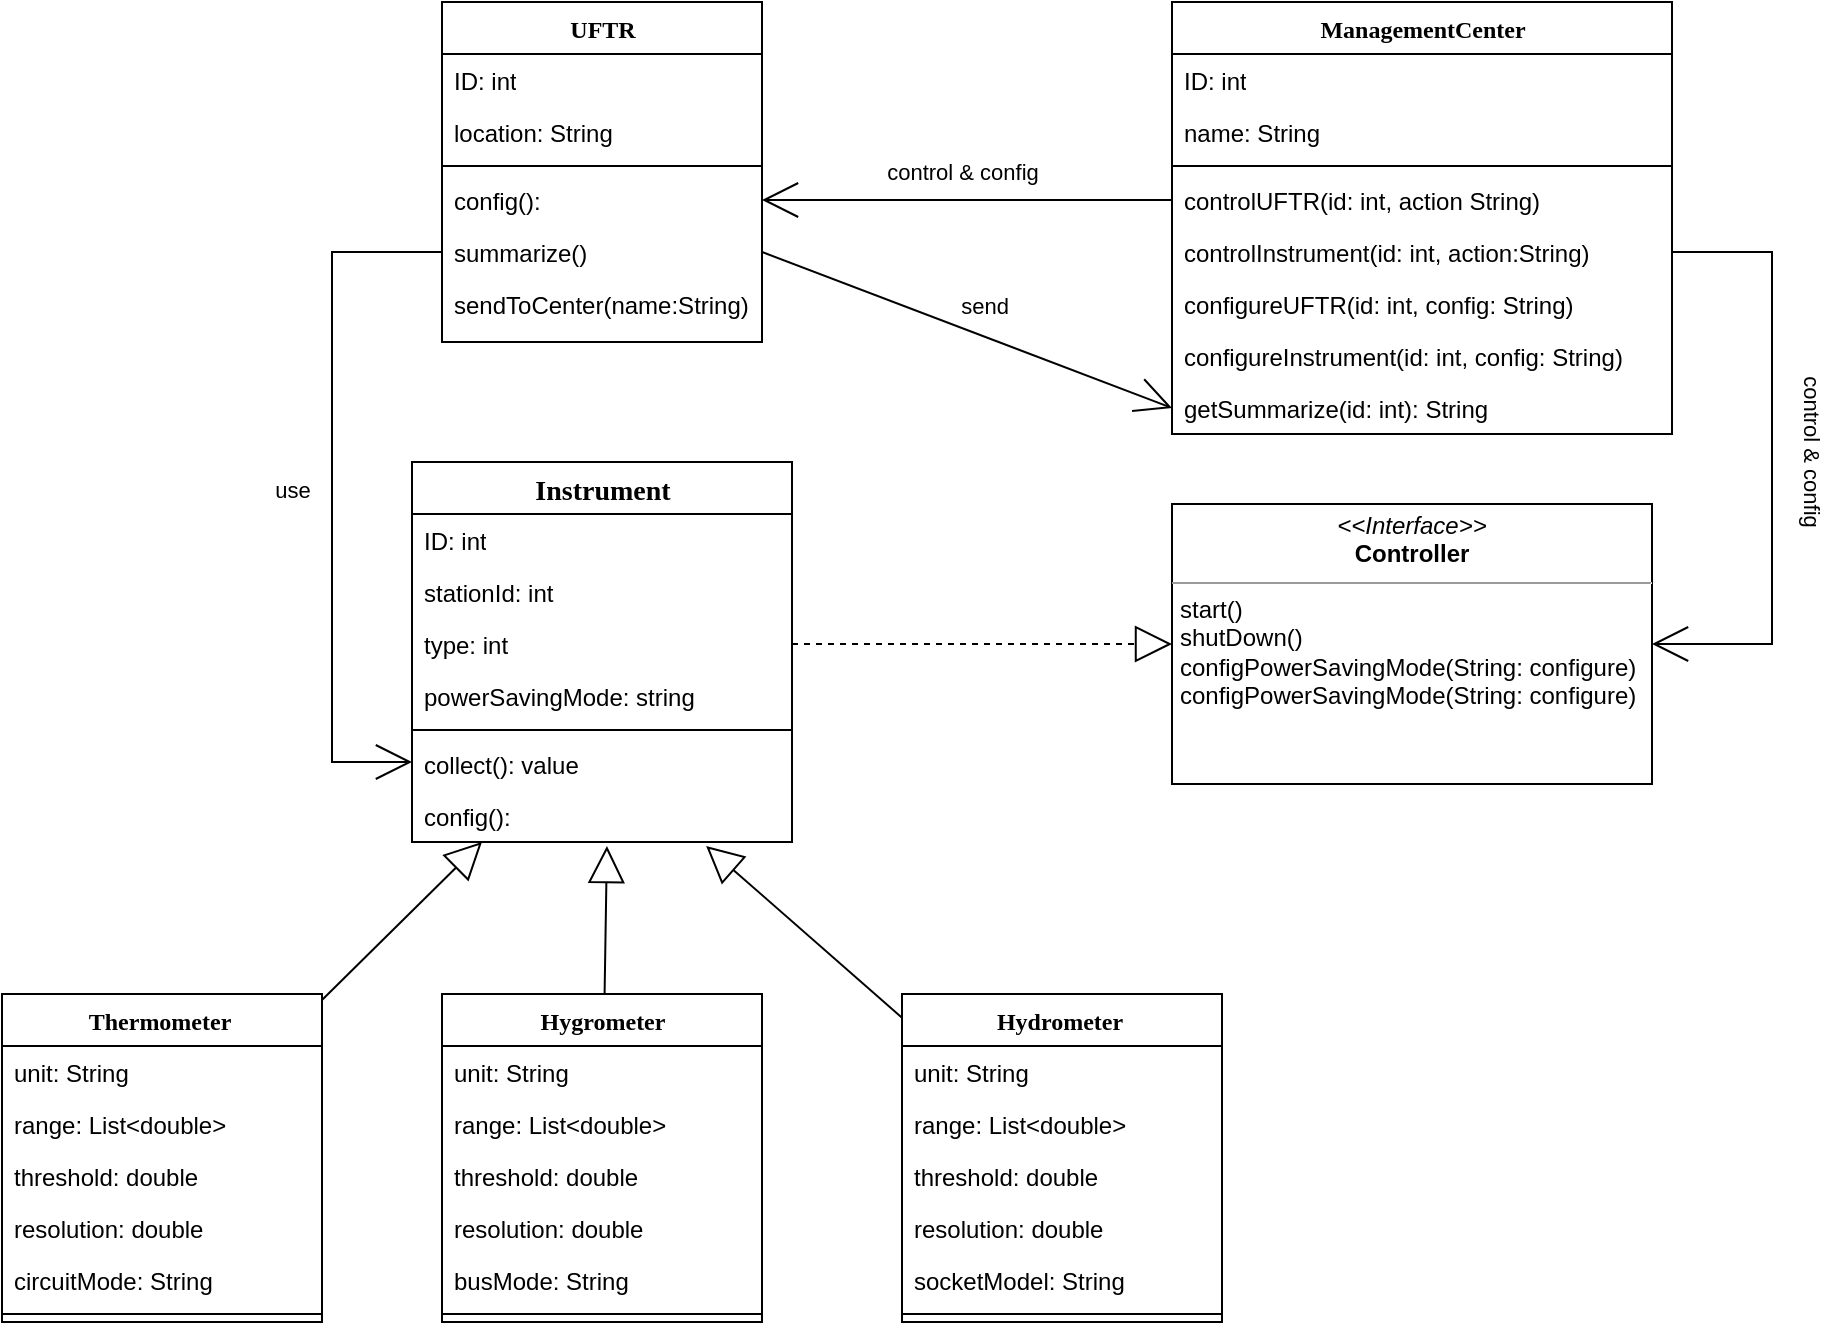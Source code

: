 <mxfile version="20.7.4" type="github">
  <diagram name="Page-1" id="6133507b-19e7-1e82-6fc7-422aa6c4b21f">
    <mxGraphModel dx="794" dy="1326" grid="1" gridSize="10" guides="1" tooltips="1" connect="1" arrows="1" fold="1" page="1" pageScale="1" pageWidth="1100" pageHeight="850" background="none" math="0" shadow="0">
      <root>
        <mxCell id="0" />
        <mxCell id="1" parent="0" />
        <mxCell id="b94bc138ca980ef-13" style="rounded=0;html=1;labelBackgroundColor=none;startArrow=none;startFill=0;startSize=8;endArrow=block;endFill=0;endSize=16;fontFamily=Verdana;fontSize=12;entryX=0.184;entryY=1;entryDx=0;entryDy=0;entryPerimeter=0;" parent="1" source="235556782a83e6d0-1" target="jW1xh_qgit2VVi5zOo5K-44" edge="1">
          <mxGeometry relative="1" as="geometry">
            <mxPoint x="240" y="336" as="targetPoint" />
          </mxGeometry>
        </mxCell>
        <mxCell id="235556782a83e6d0-1" value="Thermometer&amp;nbsp;" style="swimlane;html=1;fontStyle=1;align=center;verticalAlign=top;childLayout=stackLayout;horizontal=1;startSize=26;horizontalStack=0;resizeParent=1;resizeLast=0;collapsible=1;marginBottom=0;swimlaneFillColor=#ffffff;rounded=0;shadow=0;comic=0;labelBackgroundColor=none;strokeWidth=1;fillColor=none;fontFamily=Verdana;fontSize=12" parent="1" vertex="1">
          <mxGeometry x="35" y="436" width="160" height="164" as="geometry" />
        </mxCell>
        <mxCell id="235556782a83e6d0-2" value="unit: String" style="text;html=1;strokeColor=none;fillColor=none;align=left;verticalAlign=top;spacingLeft=4;spacingRight=4;whiteSpace=wrap;overflow=hidden;rotatable=0;points=[[0,0.5],[1,0.5]];portConstraint=eastwest;" parent="235556782a83e6d0-1" vertex="1">
          <mxGeometry y="26" width="160" height="26" as="geometry" />
        </mxCell>
        <mxCell id="235556782a83e6d0-3" value="range: List&amp;lt;double&amp;gt;" style="text;html=1;strokeColor=none;fillColor=none;align=left;verticalAlign=top;spacingLeft=4;spacingRight=4;whiteSpace=wrap;overflow=hidden;rotatable=0;points=[[0,0.5],[1,0.5]];portConstraint=eastwest;" parent="235556782a83e6d0-1" vertex="1">
          <mxGeometry y="52" width="160" height="26" as="geometry" />
        </mxCell>
        <mxCell id="235556782a83e6d0-5" value="threshold: double" style="text;html=1;strokeColor=none;fillColor=none;align=left;verticalAlign=top;spacingLeft=4;spacingRight=4;whiteSpace=wrap;overflow=hidden;rotatable=0;points=[[0,0.5],[1,0.5]];portConstraint=eastwest;" parent="235556782a83e6d0-1" vertex="1">
          <mxGeometry y="78" width="160" height="26" as="geometry" />
        </mxCell>
        <mxCell id="jW1xh_qgit2VVi5zOo5K-48" value="resolution: double" style="text;html=1;strokeColor=none;fillColor=none;align=left;verticalAlign=top;spacingLeft=4;spacingRight=4;whiteSpace=wrap;overflow=hidden;rotatable=0;points=[[0,0.5],[1,0.5]];portConstraint=eastwest;" vertex="1" parent="235556782a83e6d0-1">
          <mxGeometry y="104" width="160" height="26" as="geometry" />
        </mxCell>
        <mxCell id="jW1xh_qgit2VVi5zOo5K-49" value="circuitMode: String" style="text;html=1;strokeColor=none;fillColor=none;align=left;verticalAlign=top;spacingLeft=4;spacingRight=4;whiteSpace=wrap;overflow=hidden;rotatable=0;points=[[0,0.5],[1,0.5]];portConstraint=eastwest;" vertex="1" parent="235556782a83e6d0-1">
          <mxGeometry y="130" width="160" height="26" as="geometry" />
        </mxCell>
        <mxCell id="235556782a83e6d0-6" value="" style="line;html=1;strokeWidth=1;fillColor=none;align=left;verticalAlign=middle;spacingTop=-1;spacingLeft=3;spacingRight=3;rotatable=0;labelPosition=right;points=[];portConstraint=eastwest;" parent="235556782a83e6d0-1" vertex="1">
          <mxGeometry y="156" width="160" height="8" as="geometry" />
        </mxCell>
        <mxCell id="b94bc138ca980ef-12" style="rounded=0;html=1;labelBackgroundColor=none;startArrow=none;startFill=0;startSize=8;endArrow=block;endFill=0;endSize=16;fontFamily=Verdana;fontSize=12;entryX=0.513;entryY=1.077;entryDx=0;entryDy=0;entryPerimeter=0;" parent="1" source="78961159f06e98e8-69" target="jW1xh_qgit2VVi5zOo5K-44" edge="1">
          <mxGeometry relative="1" as="geometry">
            <mxPoint x="335" y="366" as="targetPoint" />
          </mxGeometry>
        </mxCell>
        <mxCell id="78961159f06e98e8-69" value="Hygrometer" style="swimlane;html=1;fontStyle=1;align=center;verticalAlign=top;childLayout=stackLayout;horizontal=1;startSize=26;horizontalStack=0;resizeParent=1;resizeLast=0;collapsible=1;marginBottom=0;swimlaneFillColor=#ffffff;rounded=0;shadow=0;comic=0;labelBackgroundColor=none;strokeWidth=1;fillColor=none;fontFamily=Verdana;fontSize=12" parent="1" vertex="1">
          <mxGeometry x="255" y="436" width="160" height="164" as="geometry" />
        </mxCell>
        <mxCell id="jW1xh_qgit2VVi5zOo5K-50" value="unit: String" style="text;html=1;strokeColor=none;fillColor=none;align=left;verticalAlign=top;spacingLeft=4;spacingRight=4;whiteSpace=wrap;overflow=hidden;rotatable=0;points=[[0,0.5],[1,0.5]];portConstraint=eastwest;" vertex="1" parent="78961159f06e98e8-69">
          <mxGeometry y="26" width="160" height="26" as="geometry" />
        </mxCell>
        <mxCell id="jW1xh_qgit2VVi5zOo5K-51" value="range: List&amp;lt;double&amp;gt;" style="text;html=1;strokeColor=none;fillColor=none;align=left;verticalAlign=top;spacingLeft=4;spacingRight=4;whiteSpace=wrap;overflow=hidden;rotatable=0;points=[[0,0.5],[1,0.5]];portConstraint=eastwest;" vertex="1" parent="78961159f06e98e8-69">
          <mxGeometry y="52" width="160" height="26" as="geometry" />
        </mxCell>
        <mxCell id="jW1xh_qgit2VVi5zOo5K-52" value="threshold: double" style="text;html=1;strokeColor=none;fillColor=none;align=left;verticalAlign=top;spacingLeft=4;spacingRight=4;whiteSpace=wrap;overflow=hidden;rotatable=0;points=[[0,0.5],[1,0.5]];portConstraint=eastwest;" vertex="1" parent="78961159f06e98e8-69">
          <mxGeometry y="78" width="160" height="26" as="geometry" />
        </mxCell>
        <mxCell id="jW1xh_qgit2VVi5zOo5K-53" value="resolution: double" style="text;html=1;strokeColor=none;fillColor=none;align=left;verticalAlign=top;spacingLeft=4;spacingRight=4;whiteSpace=wrap;overflow=hidden;rotatable=0;points=[[0,0.5],[1,0.5]];portConstraint=eastwest;" vertex="1" parent="78961159f06e98e8-69">
          <mxGeometry y="104" width="160" height="26" as="geometry" />
        </mxCell>
        <mxCell id="jW1xh_qgit2VVi5zOo5K-54" value="busMode: String" style="text;html=1;strokeColor=none;fillColor=none;align=left;verticalAlign=top;spacingLeft=4;spacingRight=4;whiteSpace=wrap;overflow=hidden;rotatable=0;points=[[0,0.5],[1,0.5]];portConstraint=eastwest;" vertex="1" parent="78961159f06e98e8-69">
          <mxGeometry y="130" width="160" height="26" as="geometry" />
        </mxCell>
        <mxCell id="78961159f06e98e8-77" value="" style="line;html=1;strokeWidth=1;fillColor=none;align=left;verticalAlign=middle;spacingTop=-1;spacingLeft=3;spacingRight=3;rotatable=0;labelPosition=right;points=[];portConstraint=eastwest;" parent="78961159f06e98e8-69" vertex="1">
          <mxGeometry y="156" width="160" height="8" as="geometry" />
        </mxCell>
        <mxCell id="b94bc138ca980ef-11" style="rounded=0;html=1;labelBackgroundColor=none;startArrow=none;startFill=0;startSize=8;endArrow=block;endFill=0;endSize=16;fontFamily=Verdana;fontSize=12;entryX=0.774;entryY=1.077;entryDx=0;entryDy=0;entryPerimeter=0;" parent="1" source="78961159f06e98e8-108" target="jW1xh_qgit2VVi5zOo5K-44" edge="1">
          <mxGeometry relative="1" as="geometry">
            <mxPoint x="430" y="336" as="targetPoint" />
          </mxGeometry>
        </mxCell>
        <mxCell id="78961159f06e98e8-108" value="Hydrometer&amp;nbsp;" style="swimlane;html=1;fontStyle=1;align=center;verticalAlign=top;childLayout=stackLayout;horizontal=1;startSize=26;horizontalStack=0;resizeParent=1;resizeLast=0;collapsible=1;marginBottom=0;swimlaneFillColor=#ffffff;rounded=0;shadow=0;comic=0;labelBackgroundColor=none;strokeWidth=1;fillColor=none;fontFamily=Verdana;fontSize=12" parent="1" vertex="1">
          <mxGeometry x="485" y="436" width="160" height="164" as="geometry" />
        </mxCell>
        <mxCell id="jW1xh_qgit2VVi5zOo5K-56" value="unit: String" style="text;html=1;strokeColor=none;fillColor=none;align=left;verticalAlign=top;spacingLeft=4;spacingRight=4;whiteSpace=wrap;overflow=hidden;rotatable=0;points=[[0,0.5],[1,0.5]];portConstraint=eastwest;" vertex="1" parent="78961159f06e98e8-108">
          <mxGeometry y="26" width="160" height="26" as="geometry" />
        </mxCell>
        <mxCell id="jW1xh_qgit2VVi5zOo5K-57" value="range: List&amp;lt;double&amp;gt;" style="text;html=1;strokeColor=none;fillColor=none;align=left;verticalAlign=top;spacingLeft=4;spacingRight=4;whiteSpace=wrap;overflow=hidden;rotatable=0;points=[[0,0.5],[1,0.5]];portConstraint=eastwest;" vertex="1" parent="78961159f06e98e8-108">
          <mxGeometry y="52" width="160" height="26" as="geometry" />
        </mxCell>
        <mxCell id="jW1xh_qgit2VVi5zOo5K-58" value="threshold: double" style="text;html=1;strokeColor=none;fillColor=none;align=left;verticalAlign=top;spacingLeft=4;spacingRight=4;whiteSpace=wrap;overflow=hidden;rotatable=0;points=[[0,0.5],[1,0.5]];portConstraint=eastwest;" vertex="1" parent="78961159f06e98e8-108">
          <mxGeometry y="78" width="160" height="26" as="geometry" />
        </mxCell>
        <mxCell id="jW1xh_qgit2VVi5zOo5K-59" value="resolution: double" style="text;html=1;strokeColor=none;fillColor=none;align=left;verticalAlign=top;spacingLeft=4;spacingRight=4;whiteSpace=wrap;overflow=hidden;rotatable=0;points=[[0,0.5],[1,0.5]];portConstraint=eastwest;" vertex="1" parent="78961159f06e98e8-108">
          <mxGeometry y="104" width="160" height="26" as="geometry" />
        </mxCell>
        <mxCell id="jW1xh_qgit2VVi5zOo5K-60" value="socketModel: String" style="text;html=1;strokeColor=none;fillColor=none;align=left;verticalAlign=top;spacingLeft=4;spacingRight=4;whiteSpace=wrap;overflow=hidden;rotatable=0;points=[[0,0.5],[1,0.5]];portConstraint=eastwest;" vertex="1" parent="78961159f06e98e8-108">
          <mxGeometry y="130" width="160" height="26" as="geometry" />
        </mxCell>
        <mxCell id="78961159f06e98e8-116" value="" style="line;html=1;strokeWidth=1;fillColor=none;align=left;verticalAlign=middle;spacingTop=-1;spacingLeft=3;spacingRight=3;rotatable=0;labelPosition=right;points=[];portConstraint=eastwest;" parent="78961159f06e98e8-108" vertex="1">
          <mxGeometry y="156" width="160" height="8" as="geometry" />
        </mxCell>
        <mxCell id="jW1xh_qgit2VVi5zOo5K-1" value="UFTR" style="swimlane;html=1;fontStyle=1;align=center;verticalAlign=top;childLayout=stackLayout;horizontal=1;startSize=26;horizontalStack=0;resizeParent=1;resizeLast=0;collapsible=1;marginBottom=0;swimlaneFillColor=#ffffff;rounded=0;shadow=0;comic=0;labelBackgroundColor=none;strokeWidth=1;fillColor=none;fontFamily=Verdana;fontSize=12" vertex="1" parent="1">
          <mxGeometry x="255" y="-60" width="160" height="170" as="geometry" />
        </mxCell>
        <mxCell id="jW1xh_qgit2VVi5zOo5K-2" value="ID: int" style="text;html=1;strokeColor=none;fillColor=none;align=left;verticalAlign=top;spacingLeft=4;spacingRight=4;whiteSpace=wrap;overflow=hidden;rotatable=0;points=[[0,0.5],[1,0.5]];portConstraint=eastwest;" vertex="1" parent="jW1xh_qgit2VVi5zOo5K-1">
          <mxGeometry y="26" width="160" height="26" as="geometry" />
        </mxCell>
        <mxCell id="jW1xh_qgit2VVi5zOo5K-3" value="location: String" style="text;html=1;strokeColor=none;fillColor=none;align=left;verticalAlign=top;spacingLeft=4;spacingRight=4;whiteSpace=wrap;overflow=hidden;rotatable=0;points=[[0,0.5],[1,0.5]];portConstraint=eastwest;" vertex="1" parent="jW1xh_qgit2VVi5zOo5K-1">
          <mxGeometry y="52" width="160" height="26" as="geometry" />
        </mxCell>
        <mxCell id="jW1xh_qgit2VVi5zOo5K-4" value="" style="line;html=1;strokeWidth=1;fillColor=none;align=left;verticalAlign=middle;spacingTop=-1;spacingLeft=3;spacingRight=3;rotatable=0;labelPosition=right;points=[];portConstraint=eastwest;" vertex="1" parent="jW1xh_qgit2VVi5zOo5K-1">
          <mxGeometry y="78" width="160" height="8" as="geometry" />
        </mxCell>
        <mxCell id="jW1xh_qgit2VVi5zOo5K-15" value="config():&amp;nbsp;" style="text;html=1;strokeColor=none;fillColor=none;align=left;verticalAlign=top;spacingLeft=4;spacingRight=4;whiteSpace=wrap;overflow=hidden;rotatable=0;points=[[0,0.5],[1,0.5]];portConstraint=eastwest;" vertex="1" parent="jW1xh_qgit2VVi5zOo5K-1">
          <mxGeometry y="86" width="160" height="26" as="geometry" />
        </mxCell>
        <mxCell id="jW1xh_qgit2VVi5zOo5K-18" value="summarize()" style="text;html=1;strokeColor=none;fillColor=none;align=left;verticalAlign=top;spacingLeft=4;spacingRight=4;whiteSpace=wrap;overflow=hidden;rotatable=0;points=[[0,0.5],[1,0.5]];portConstraint=eastwest;" vertex="1" parent="jW1xh_qgit2VVi5zOo5K-1">
          <mxGeometry y="112" width="160" height="26" as="geometry" />
        </mxCell>
        <mxCell id="jW1xh_qgit2VVi5zOo5K-19" value="sendToCenter(name:String)" style="text;html=1;strokeColor=none;fillColor=none;align=left;verticalAlign=top;spacingLeft=4;spacingRight=4;whiteSpace=wrap;overflow=hidden;rotatable=0;points=[[0,0.5],[1,0.5]];portConstraint=eastwest;" vertex="1" parent="jW1xh_qgit2VVi5zOo5K-1">
          <mxGeometry y="138" width="160" height="26" as="geometry" />
        </mxCell>
        <mxCell id="jW1xh_qgit2VVi5zOo5K-23" value="ManagementCenter" style="swimlane;html=1;fontStyle=1;align=center;verticalAlign=top;childLayout=stackLayout;horizontal=1;startSize=26;horizontalStack=0;resizeParent=1;resizeLast=0;collapsible=1;marginBottom=0;swimlaneFillColor=#ffffff;rounded=0;shadow=0;comic=0;labelBackgroundColor=none;strokeWidth=1;fillColor=none;fontFamily=Verdana;fontSize=12" vertex="1" parent="1">
          <mxGeometry x="620" y="-60" width="250" height="216" as="geometry" />
        </mxCell>
        <mxCell id="jW1xh_qgit2VVi5zOo5K-24" value="ID: int" style="text;html=1;strokeColor=none;fillColor=none;align=left;verticalAlign=top;spacingLeft=4;spacingRight=4;whiteSpace=wrap;overflow=hidden;rotatable=0;points=[[0,0.5],[1,0.5]];portConstraint=eastwest;" vertex="1" parent="jW1xh_qgit2VVi5zOo5K-23">
          <mxGeometry y="26" width="250" height="26" as="geometry" />
        </mxCell>
        <mxCell id="jW1xh_qgit2VVi5zOo5K-25" value="name: String" style="text;html=1;strokeColor=none;fillColor=none;align=left;verticalAlign=top;spacingLeft=4;spacingRight=4;whiteSpace=wrap;overflow=hidden;rotatable=0;points=[[0,0.5],[1,0.5]];portConstraint=eastwest;" vertex="1" parent="jW1xh_qgit2VVi5zOo5K-23">
          <mxGeometry y="52" width="250" height="26" as="geometry" />
        </mxCell>
        <mxCell id="jW1xh_qgit2VVi5zOo5K-26" value="" style="line;html=1;strokeWidth=1;fillColor=none;align=left;verticalAlign=middle;spacingTop=-1;spacingLeft=3;spacingRight=3;rotatable=0;labelPosition=right;points=[];portConstraint=eastwest;" vertex="1" parent="jW1xh_qgit2VVi5zOo5K-23">
          <mxGeometry y="78" width="250" height="8" as="geometry" />
        </mxCell>
        <mxCell id="jW1xh_qgit2VVi5zOo5K-27" value="controlUFTR(id: int, action String)" style="text;html=1;strokeColor=none;fillColor=none;align=left;verticalAlign=top;spacingLeft=4;spacingRight=4;whiteSpace=wrap;overflow=hidden;rotatable=0;points=[[0,0.5],[1,0.5]];portConstraint=eastwest;" vertex="1" parent="jW1xh_qgit2VVi5zOo5K-23">
          <mxGeometry y="86" width="250" height="26" as="geometry" />
        </mxCell>
        <mxCell id="jW1xh_qgit2VVi5zOo5K-62" value="controlInstrument(id: int, action:String)" style="text;html=1;strokeColor=none;fillColor=none;align=left;verticalAlign=top;spacingLeft=4;spacingRight=4;whiteSpace=wrap;overflow=hidden;rotatable=0;points=[[0,0.5],[1,0.5]];portConstraint=eastwest;" vertex="1" parent="jW1xh_qgit2VVi5zOo5K-23">
          <mxGeometry y="112" width="250" height="26" as="geometry" />
        </mxCell>
        <mxCell id="jW1xh_qgit2VVi5zOo5K-28" value="configureUFTR(id: int, config: String)" style="text;html=1;strokeColor=none;fillColor=none;align=left;verticalAlign=top;spacingLeft=4;spacingRight=4;whiteSpace=wrap;overflow=hidden;rotatable=0;points=[[0,0.5],[1,0.5]];portConstraint=eastwest;" vertex="1" parent="jW1xh_qgit2VVi5zOo5K-23">
          <mxGeometry y="138" width="250" height="26" as="geometry" />
        </mxCell>
        <mxCell id="jW1xh_qgit2VVi5zOo5K-72" value="configureInstrument(id: int, config: String)" style="text;html=1;strokeColor=none;fillColor=none;align=left;verticalAlign=top;spacingLeft=4;spacingRight=4;whiteSpace=wrap;overflow=hidden;rotatable=0;points=[[0,0.5],[1,0.5]];portConstraint=eastwest;" vertex="1" parent="jW1xh_qgit2VVi5zOo5K-23">
          <mxGeometry y="164" width="250" height="26" as="geometry" />
        </mxCell>
        <mxCell id="jW1xh_qgit2VVi5zOo5K-81" value="getSummarize(id: int): String" style="text;html=1;strokeColor=none;fillColor=none;align=left;verticalAlign=top;spacingLeft=4;spacingRight=4;whiteSpace=wrap;overflow=hidden;rotatable=0;points=[[0,0.5],[1,0.5]];portConstraint=eastwest;" vertex="1" parent="jW1xh_qgit2VVi5zOo5K-23">
          <mxGeometry y="190" width="250" height="26" as="geometry" />
        </mxCell>
        <mxCell id="jW1xh_qgit2VVi5zOo5K-36" value="&lt;p style=&quot;margin:0px;margin-top:4px;text-align:center;&quot;&gt;&lt;i&gt;&amp;lt;&amp;lt;Interface&amp;gt;&amp;gt;&lt;/i&gt;&lt;br&gt;&lt;b&gt;Controller&lt;/b&gt;&lt;/p&gt;&lt;hr size=&quot;1&quot;&gt;&lt;p style=&quot;margin:0px;margin-left:4px;&quot;&gt;&lt;/p&gt;&lt;p style=&quot;margin:0px;margin-left:4px;&quot;&gt;start()&lt;/p&gt;&lt;p style=&quot;margin:0px;margin-left:4px;&quot;&gt;shutDown()&lt;/p&gt;&lt;p style=&quot;margin:0px;margin-left:4px;&quot;&gt;&lt;span style=&quot;background-color: initial;&quot;&gt;configPowerSavingMode(String: configure)&lt;/span&gt;&lt;/p&gt;&lt;p style=&quot;margin:0px;margin-left:4px;&quot;&gt;configPowerSavingMode(String: configure)&lt;/p&gt;" style="verticalAlign=top;align=left;overflow=fill;fontSize=12;fontFamily=Helvetica;html=1;rounded=0;shadow=0;comic=0;labelBackgroundColor=none;strokeWidth=1" vertex="1" parent="1">
          <mxGeometry x="620" y="191" width="240" height="140" as="geometry" />
        </mxCell>
        <mxCell id="jW1xh_qgit2VVi5zOo5K-37" value="&lt;span style=&quot;font-size:10.5pt;mso-bidi-font-size:&lt;br/&gt;12.0pt;font-family:&amp;quot;Times New Roman&amp;quot;,serif;mso-fareast-font-family:宋体;&lt;br/&gt;mso-ansi-language:EN-US;mso-fareast-language:ZH-CN;mso-bidi-language:AR-SA&quot; lang=&quot;EN-US&quot;&gt;Instrument&lt;/span&gt;" style="swimlane;html=1;fontStyle=1;align=center;verticalAlign=top;childLayout=stackLayout;horizontal=1;startSize=26;horizontalStack=0;resizeParent=1;resizeLast=0;collapsible=1;marginBottom=0;swimlaneFillColor=#ffffff;rounded=0;shadow=0;comic=0;labelBackgroundColor=none;strokeWidth=1;fillColor=none;fontFamily=Verdana;fontSize=12" vertex="1" parent="1">
          <mxGeometry x="240" y="170" width="190" height="190" as="geometry" />
        </mxCell>
        <mxCell id="jW1xh_qgit2VVi5zOo5K-38" value="ID: int" style="text;html=1;strokeColor=none;fillColor=none;align=left;verticalAlign=top;spacingLeft=4;spacingRight=4;whiteSpace=wrap;overflow=hidden;rotatable=0;points=[[0,0.5],[1,0.5]];portConstraint=eastwest;" vertex="1" parent="jW1xh_qgit2VVi5zOo5K-37">
          <mxGeometry y="26" width="190" height="26" as="geometry" />
        </mxCell>
        <mxCell id="jW1xh_qgit2VVi5zOo5K-39" value="stationId: int" style="text;html=1;strokeColor=none;fillColor=none;align=left;verticalAlign=top;spacingLeft=4;spacingRight=4;whiteSpace=wrap;overflow=hidden;rotatable=0;points=[[0,0.5],[1,0.5]];portConstraint=eastwest;" vertex="1" parent="jW1xh_qgit2VVi5zOo5K-37">
          <mxGeometry y="52" width="190" height="26" as="geometry" />
        </mxCell>
        <mxCell id="jW1xh_qgit2VVi5zOo5K-40" value="type: int" style="text;html=1;strokeColor=none;fillColor=none;align=left;verticalAlign=top;spacingLeft=4;spacingRight=4;whiteSpace=wrap;overflow=hidden;rotatable=0;points=[[0,0.5],[1,0.5]];portConstraint=eastwest;" vertex="1" parent="jW1xh_qgit2VVi5zOo5K-37">
          <mxGeometry y="78" width="190" height="26" as="geometry" />
        </mxCell>
        <mxCell id="jW1xh_qgit2VVi5zOo5K-41" value="powerSavingMode: string" style="text;html=1;strokeColor=none;fillColor=none;align=left;verticalAlign=top;spacingLeft=4;spacingRight=4;whiteSpace=wrap;overflow=hidden;rotatable=0;points=[[0,0.5],[1,0.5]];portConstraint=eastwest;" vertex="1" parent="jW1xh_qgit2VVi5zOo5K-37">
          <mxGeometry y="104" width="190" height="26" as="geometry" />
        </mxCell>
        <mxCell id="jW1xh_qgit2VVi5zOo5K-42" value="" style="line;html=1;strokeWidth=1;fillColor=none;align=left;verticalAlign=middle;spacingTop=-1;spacingLeft=3;spacingRight=3;rotatable=0;labelPosition=right;points=[];portConstraint=eastwest;" vertex="1" parent="jW1xh_qgit2VVi5zOo5K-37">
          <mxGeometry y="130" width="190" height="8" as="geometry" />
        </mxCell>
        <mxCell id="jW1xh_qgit2VVi5zOo5K-43" value="collect(): value" style="text;html=1;strokeColor=none;fillColor=none;align=left;verticalAlign=top;spacingLeft=4;spacingRight=4;whiteSpace=wrap;overflow=hidden;rotatable=0;points=[[0,0.5],[1,0.5]];portConstraint=eastwest;" vertex="1" parent="jW1xh_qgit2VVi5zOo5K-37">
          <mxGeometry y="138" width="190" height="26" as="geometry" />
        </mxCell>
        <mxCell id="jW1xh_qgit2VVi5zOo5K-44" value="config():&amp;nbsp;" style="text;html=1;strokeColor=none;fillColor=none;align=left;verticalAlign=top;spacingLeft=4;spacingRight=4;whiteSpace=wrap;overflow=hidden;rotatable=0;points=[[0,0.5],[1,0.5]];portConstraint=eastwest;" vertex="1" parent="jW1xh_qgit2VVi5zOo5K-37">
          <mxGeometry y="164" width="190" height="26" as="geometry" />
        </mxCell>
        <mxCell id="jW1xh_qgit2VVi5zOo5K-61" style="rounded=0;html=1;dashed=1;labelBackgroundColor=none;startArrow=none;startFill=0;startSize=8;endArrow=block;endFill=0;endSize=16;fontFamily=Verdana;fontSize=12;entryX=0;entryY=0.5;entryDx=0;entryDy=0;exitX=1;exitY=0.5;exitDx=0;exitDy=0;" edge="1" parent="1" source="jW1xh_qgit2VVi5zOo5K-40" target="jW1xh_qgit2VVi5zOo5K-36">
          <mxGeometry relative="1" as="geometry">
            <mxPoint x="575" y="446" as="sourcePoint" />
            <mxPoint x="441.52" y="346.002" as="targetPoint" />
          </mxGeometry>
        </mxCell>
        <mxCell id="jW1xh_qgit2VVi5zOo5K-73" style="rounded=0;html=1;labelBackgroundColor=none;startArrow=none;startFill=0;startSize=8;endArrow=open;endFill=0;endSize=16;fontFamily=Verdana;fontSize=12;entryX=1;entryY=0.5;entryDx=0;entryDy=0;exitX=0;exitY=0.5;exitDx=0;exitDy=0;" edge="1" parent="1" source="jW1xh_qgit2VVi5zOo5K-27" target="jW1xh_qgit2VVi5zOo5K-15">
          <mxGeometry relative="1" as="geometry">
            <mxPoint x="440" y="271" as="sourcePoint" />
            <mxPoint x="630" y="271" as="targetPoint" />
          </mxGeometry>
        </mxCell>
        <mxCell id="jW1xh_qgit2VVi5zOo5K-74" value="control &amp;amp; config" style="edgeLabel;html=1;align=center;verticalAlign=middle;resizable=0;points=[];" vertex="1" connectable="0" parent="jW1xh_qgit2VVi5zOo5K-73">
          <mxGeometry x="-0.171" y="-1" relative="1" as="geometry">
            <mxPoint x="-20" y="-13" as="offset" />
          </mxGeometry>
        </mxCell>
        <mxCell id="jW1xh_qgit2VVi5zOo5K-75" style="rounded=0;html=1;labelBackgroundColor=none;startArrow=none;startFill=0;startSize=8;endArrow=open;endFill=0;endSize=16;fontFamily=Verdana;fontSize=12;entryX=1;entryY=0.5;entryDx=0;entryDy=0;exitX=1;exitY=0.5;exitDx=0;exitDy=0;edgeStyle=orthogonalEdgeStyle;" edge="1" parent="1" source="jW1xh_qgit2VVi5zOo5K-62" target="jW1xh_qgit2VVi5zOo5K-36">
          <mxGeometry relative="1" as="geometry">
            <Array as="points">
              <mxPoint x="920" y="65" />
              <mxPoint x="920" y="261" />
            </Array>
            <mxPoint x="640" y="49" as="sourcePoint" />
            <mxPoint x="424.52" y="51.012" as="targetPoint" />
          </mxGeometry>
        </mxCell>
        <mxCell id="jW1xh_qgit2VVi5zOo5K-76" value="control &amp;amp; config" style="edgeLabel;html=1;align=center;verticalAlign=middle;resizable=0;points=[];rotation=90;" vertex="1" connectable="0" parent="jW1xh_qgit2VVi5zOo5K-75">
          <mxGeometry x="-0.171" y="-1" relative="1" as="geometry">
            <mxPoint x="21" y="22" as="offset" />
          </mxGeometry>
        </mxCell>
        <mxCell id="jW1xh_qgit2VVi5zOo5K-79" style="rounded=0;html=1;labelBackgroundColor=none;startArrow=none;startFill=0;startSize=8;endArrow=open;endFill=0;endSize=16;fontFamily=Verdana;fontSize=12;entryX=0;entryY=0.5;entryDx=0;entryDy=0;exitX=1;exitY=0.5;exitDx=0;exitDy=0;" edge="1" parent="1" source="jW1xh_qgit2VVi5zOo5K-18" target="jW1xh_qgit2VVi5zOo5K-81">
          <mxGeometry relative="1" as="geometry">
            <mxPoint x="640" y="49" as="sourcePoint" />
            <mxPoint x="425" y="49" as="targetPoint" />
          </mxGeometry>
        </mxCell>
        <mxCell id="jW1xh_qgit2VVi5zOo5K-80" value="send" style="edgeLabel;html=1;align=center;verticalAlign=middle;resizable=0;points=[];" vertex="1" connectable="0" parent="jW1xh_qgit2VVi5zOo5K-79">
          <mxGeometry x="-0.171" y="-1" relative="1" as="geometry">
            <mxPoint x="26" y="-7" as="offset" />
          </mxGeometry>
        </mxCell>
        <mxCell id="jW1xh_qgit2VVi5zOo5K-82" style="rounded=0;html=1;labelBackgroundColor=none;startArrow=none;startFill=0;startSize=8;endArrow=open;endFill=0;endSize=16;fontFamily=Verdana;fontSize=12;exitX=0;exitY=0.5;exitDx=0;exitDy=0;edgeStyle=orthogonalEdgeStyle;" edge="1" parent="1" source="jW1xh_qgit2VVi5zOo5K-18">
          <mxGeometry relative="1" as="geometry">
            <Array as="points">
              <mxPoint x="200" y="65" />
              <mxPoint x="200" y="320" />
              <mxPoint x="240" y="320" />
            </Array>
            <mxPoint x="425" y="75" as="sourcePoint" />
            <mxPoint x="240" y="320" as="targetPoint" />
          </mxGeometry>
        </mxCell>
        <mxCell id="jW1xh_qgit2VVi5zOo5K-83" value="use" style="edgeLabel;html=1;align=center;verticalAlign=middle;resizable=0;points=[];" vertex="1" connectable="0" parent="jW1xh_qgit2VVi5zOo5K-82">
          <mxGeometry x="-0.171" y="-1" relative="1" as="geometry">
            <mxPoint x="-19" y="29" as="offset" />
          </mxGeometry>
        </mxCell>
      </root>
    </mxGraphModel>
  </diagram>
</mxfile>
